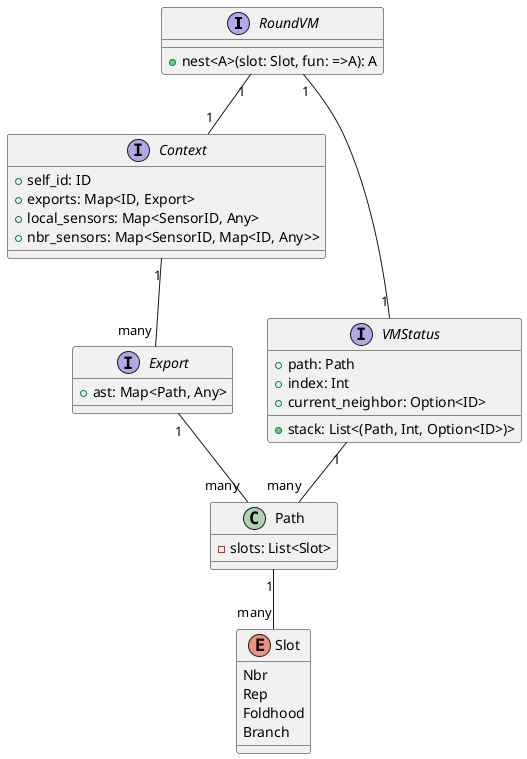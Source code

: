 @startuml

interface "RoundVM" as RVM {
    + nest<A>(slot: Slot, fun: =>A): A
}

interface "Export" as EX {
    + ast: Map<Path, Any>
}

interface "Context" as CTX {
    + self_id: ID
    + exports: Map<ID, Export>
    + local_sensors: Map<SensorID, Any>
    + nbr_sensors: Map<SensorID, Map<ID, Any>>
}

class "Path" as PTH {
    - slots: List<Slot>
}

enum "Slot" as SL {
    Nbr
    Rep
    Foldhood
    Branch
}

interface "VMStatus" as VMS {
    + path: Path
    + index: Int
    + current_neighbor: Option<ID>
    + stack: List<(Path, Int, Option<ID>)>
}

CTX "1" -- "many" EX
PTH "1" -- "many" SL
EX "1" -- "many" PTH
RVM "1" -- "1" CTX
RVM "1" -- "1" VMS
VMS "1" -- "many" PTH

@enduml